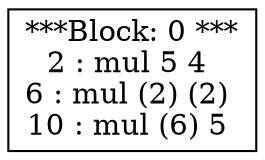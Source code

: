 digraph structs {
0 [shape=record,label="***Block: 0 ***\n2 : mul 5 4 \n6 : mul (2) (2) \n10 : mul (6) 5 \n"]

}
